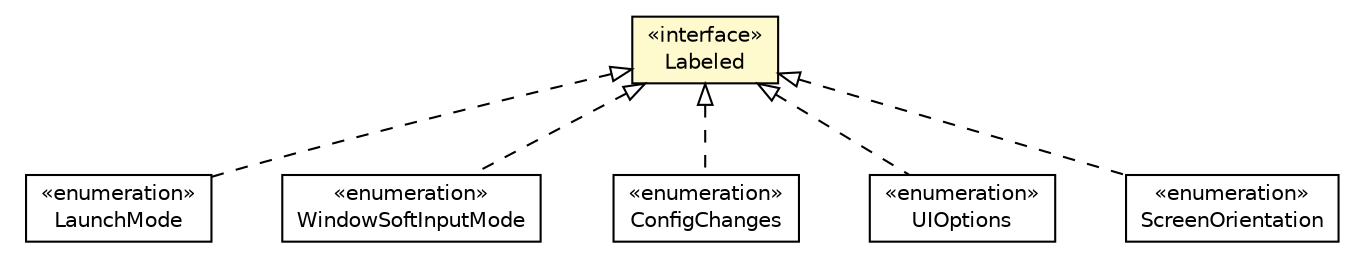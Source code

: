 #!/usr/local/bin/dot
#
# Class diagram 
# Generated by UMLGraph version 5.1 (http://www.umlgraph.org/)
#

digraph G {
	edge [fontname="Helvetica",fontsize=10,labelfontname="Helvetica",labelfontsize=10];
	node [fontname="Helvetica",fontsize=10,shape=plaintext];
	nodesep=0.25;
	ranksep=0.5;
	// org.androidtransfuse.annotations.Labeled
	c2604 [label=<<table title="org.androidtransfuse.annotations.Labeled" border="0" cellborder="1" cellspacing="0" cellpadding="2" port="p" bgcolor="lemonChiffon" href="./Labeled.html">
		<tr><td><table border="0" cellspacing="0" cellpadding="1">
<tr><td align="center" balign="center"> &#171;interface&#187; </td></tr>
<tr><td align="center" balign="center"> Labeled </td></tr>
		</table></td></tr>
		</table>>, fontname="Helvetica", fontcolor="black", fontsize=10.0];
	// org.androidtransfuse.annotations.LaunchMode
	c2619 [label=<<table title="org.androidtransfuse.annotations.LaunchMode" border="0" cellborder="1" cellspacing="0" cellpadding="2" port="p" href="./LaunchMode.html">
		<tr><td><table border="0" cellspacing="0" cellpadding="1">
<tr><td align="center" balign="center"> &#171;enumeration&#187; </td></tr>
<tr><td align="center" balign="center"> LaunchMode </td></tr>
		</table></td></tr>
		</table>>, fontname="Helvetica", fontcolor="black", fontsize=10.0];
	// org.androidtransfuse.annotations.WindowSoftInputMode
	c2620 [label=<<table title="org.androidtransfuse.annotations.WindowSoftInputMode" border="0" cellborder="1" cellspacing="0" cellpadding="2" port="p" href="./WindowSoftInputMode.html">
		<tr><td><table border="0" cellspacing="0" cellpadding="1">
<tr><td align="center" balign="center"> &#171;enumeration&#187; </td></tr>
<tr><td align="center" balign="center"> WindowSoftInputMode </td></tr>
		</table></td></tr>
		</table>>, fontname="Helvetica", fontcolor="black", fontsize=10.0];
	// org.androidtransfuse.annotations.ConfigChanges
	c2629 [label=<<table title="org.androidtransfuse.annotations.ConfigChanges" border="0" cellborder="1" cellspacing="0" cellpadding="2" port="p" href="./ConfigChanges.html">
		<tr><td><table border="0" cellspacing="0" cellpadding="1">
<tr><td align="center" balign="center"> &#171;enumeration&#187; </td></tr>
<tr><td align="center" balign="center"> ConfigChanges </td></tr>
		</table></td></tr>
		</table>>, fontname="Helvetica", fontcolor="black", fontsize=10.0];
	// org.androidtransfuse.annotations.UIOptions
	c2630 [label=<<table title="org.androidtransfuse.annotations.UIOptions" border="0" cellborder="1" cellspacing="0" cellpadding="2" port="p" href="./UIOptions.html">
		<tr><td><table border="0" cellspacing="0" cellpadding="1">
<tr><td align="center" balign="center"> &#171;enumeration&#187; </td></tr>
<tr><td align="center" balign="center"> UIOptions </td></tr>
		</table></td></tr>
		</table>>, fontname="Helvetica", fontcolor="black", fontsize=10.0];
	// org.androidtransfuse.annotations.ScreenOrientation
	c2651 [label=<<table title="org.androidtransfuse.annotations.ScreenOrientation" border="0" cellborder="1" cellspacing="0" cellpadding="2" port="p" href="./ScreenOrientation.html">
		<tr><td><table border="0" cellspacing="0" cellpadding="1">
<tr><td align="center" balign="center"> &#171;enumeration&#187; </td></tr>
<tr><td align="center" balign="center"> ScreenOrientation </td></tr>
		</table></td></tr>
		</table>>, fontname="Helvetica", fontcolor="black", fontsize=10.0];
	//org.androidtransfuse.annotations.LaunchMode implements org.androidtransfuse.annotations.Labeled
	c2604:p -> c2619:p [dir=back,arrowtail=empty,style=dashed];
	//org.androidtransfuse.annotations.WindowSoftInputMode implements org.androidtransfuse.annotations.Labeled
	c2604:p -> c2620:p [dir=back,arrowtail=empty,style=dashed];
	//org.androidtransfuse.annotations.ConfigChanges implements org.androidtransfuse.annotations.Labeled
	c2604:p -> c2629:p [dir=back,arrowtail=empty,style=dashed];
	//org.androidtransfuse.annotations.UIOptions implements org.androidtransfuse.annotations.Labeled
	c2604:p -> c2630:p [dir=back,arrowtail=empty,style=dashed];
	//org.androidtransfuse.annotations.ScreenOrientation implements org.androidtransfuse.annotations.Labeled
	c2604:p -> c2651:p [dir=back,arrowtail=empty,style=dashed];
}

